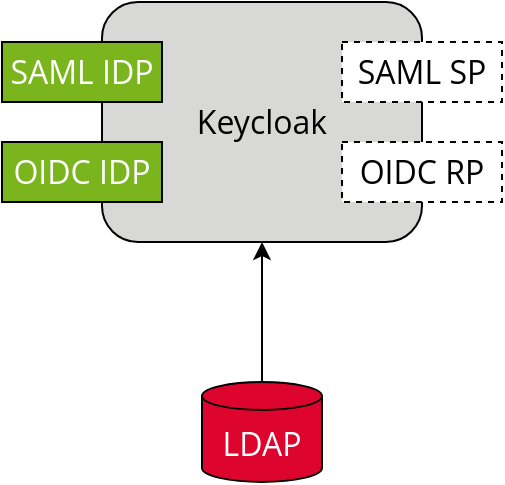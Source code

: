 <mxfile version="17.4.2" type="device" pages="2"><diagram id="iMa7SxfbFR8RP_zOvoB8" name="Seite-1"><mxGraphModel dx="1185" dy="854" grid="1" gridSize="10" guides="1" tooltips="1" connect="1" arrows="1" fold="1" page="1" pageScale="1" pageWidth="1169" pageHeight="827" math="0" shadow="0"><root><mxCell id="0"/><mxCell id="1" parent="0"/><mxCell id="hwzBGW52ITV76m2d8RzL-7" style="edgeStyle=orthogonalEdgeStyle;rounded=0;orthogonalLoop=1;jettySize=auto;html=1;exitX=0.5;exitY=0;exitDx=0;exitDy=0;exitPerimeter=0;fontFamily=Open Sans;fontSize=16;" edge="1" parent="1" source="hwzBGW52ITV76m2d8RzL-5" target="hwzBGW52ITV76m2d8RzL-3"><mxGeometry relative="1" as="geometry"/></mxCell><mxCell id="hwzBGW52ITV76m2d8RzL-3" value="Keycloak" style="rounded=1;whiteSpace=wrap;html=1;fillColor=#D8D8D6;fontFamily=Open Sans;fontSize=16;" vertex="1" parent="1"><mxGeometry x="360" y="260" width="160" height="120" as="geometry"/></mxCell><mxCell id="hwzBGW52ITV76m2d8RzL-5" value="LDAP" style="shape=cylinder3;whiteSpace=wrap;html=1;boundedLbl=1;backgroundOutline=1;size=7;fillColor=#DD042D;strokeColor=#000000;fontColor=#FFFFFF;fontFamily=Open Sans;fontSize=16;" vertex="1" parent="1"><mxGeometry x="410" y="450" width="60" height="50" as="geometry"/></mxCell><mxCell id="hwzBGW52ITV76m2d8RzL-9" value="SAML IDP" style="rounded=0;whiteSpace=wrap;html=1;fillColor=#7AB51D;fontColor=#FFFFFF;fontFamily=Open Sans;fontSize=16;" vertex="1" parent="1"><mxGeometry x="310" y="280" width="80" height="30" as="geometry"/></mxCell><mxCell id="hwzBGW52ITV76m2d8RzL-10" value="OIDC IDP" style="rounded=0;whiteSpace=wrap;html=1;fillColor=#7AB51D;fontColor=#FFFFFF;fontFamily=Open Sans;fontSize=16;" vertex="1" parent="1"><mxGeometry x="310" y="330" width="80" height="30" as="geometry"/></mxCell><mxCell id="hwzBGW52ITV76m2d8RzL-11" value="SAML SP" style="rounded=0;whiteSpace=wrap;html=1;dashed=1;fontFamily=Open Sans;fontSize=16;" vertex="1" parent="1"><mxGeometry x="480" y="280" width="80" height="30" as="geometry"/></mxCell><mxCell id="hwzBGW52ITV76m2d8RzL-12" value="OIDC RP" style="rounded=0;whiteSpace=wrap;html=1;dashed=1;fontFamily=Open Sans;fontSize=16;" vertex="1" parent="1"><mxGeometry x="480" y="330" width="80" height="30" as="geometry"/></mxCell></root></mxGraphModel></diagram><diagram name="Ad-hoc federation" id="nE-D85lVyJ-Nqsc0FTuF"><mxGraphModel dx="1422" dy="1025" grid="1" gridSize="10" guides="1" tooltips="1" connect="1" arrows="1" fold="1" page="1" pageScale="1" pageWidth="1169" pageHeight="827" math="0" shadow="0"><root><mxCell id="Vckm_B5qtBVVwFJcUJIv-0"/><mxCell id="Vckm_B5qtBVVwFJcUJIv-1" parent="Vckm_B5qtBVVwFJcUJIv-0"/><mxCell id="Vckm_B5qtBVVwFJcUJIv-2" style="edgeStyle=orthogonalEdgeStyle;rounded=0;orthogonalLoop=1;jettySize=auto;html=1;entryX=0.5;entryY=0;entryDx=0;entryDy=0;entryPerimeter=0;" edge="1" parent="Vckm_B5qtBVVwFJcUJIv-1" source="Vckm_B5qtBVVwFJcUJIv-4" target="Vckm_B5qtBVVwFJcUJIv-5"><mxGeometry relative="1" as="geometry"/></mxCell><mxCell id="Vckm_B5qtBVVwFJcUJIv-3" value="User federation, Realm &quot;UCS&quot;" style="edgeLabel;html=1;align=center;verticalAlign=middle;resizable=0;points=[];" vertex="1" connectable="0" parent="Vckm_B5qtBVVwFJcUJIv-2"><mxGeometry x="-0.153" y="2" relative="1" as="geometry"><mxPoint as="offset"/></mxGeometry></mxCell><mxCell id="Vckm_B5qtBVVwFJcUJIv-4" value="Keycloak" style="rounded=1;whiteSpace=wrap;html=1;" vertex="1" parent="Vckm_B5qtBVVwFJcUJIv-1"><mxGeometry x="360" y="260" width="160" height="120" as="geometry"/></mxCell><mxCell id="Vckm_B5qtBVVwFJcUJIv-5" value="LDAP" style="shape=cylinder3;whiteSpace=wrap;html=1;boundedLbl=1;backgroundOutline=1;size=7;" vertex="1" parent="Vckm_B5qtBVVwFJcUJIv-1"><mxGeometry x="410" y="450" width="60" height="50" as="geometry"/></mxCell><mxCell id="Vckm_B5qtBVVwFJcUJIv-6" value="SAML IdP" style="rounded=0;whiteSpace=wrap;html=1;" vertex="1" parent="Vckm_B5qtBVVwFJcUJIv-1"><mxGeometry x="310" y="280" width="80" height="30" as="geometry"/></mxCell><mxCell id="Vckm_B5qtBVVwFJcUJIv-7" value="OIDC P" style="rounded=0;whiteSpace=wrap;html=1;" vertex="1" parent="Vckm_B5qtBVVwFJcUJIv-1"><mxGeometry x="310" y="330" width="80" height="30" as="geometry"/></mxCell><mxCell id="Vckm_B5qtBVVwFJcUJIv-8" style="edgeStyle=orthogonalEdgeStyle;rounded=0;orthogonalLoop=1;jettySize=auto;html=1;entryX=0;entryY=0.5;entryDx=0;entryDy=0;" edge="1" parent="Vckm_B5qtBVVwFJcUJIv-1" source="Vckm_B5qtBVVwFJcUJIv-9" target="Vckm_B5qtBVVwFJcUJIv-12"><mxGeometry relative="1" as="geometry"/></mxCell><mxCell id="Vckm_B5qtBVVwFJcUJIv-9" value="SAML SP" style="rounded=0;whiteSpace=wrap;html=1;" vertex="1" parent="Vckm_B5qtBVVwFJcUJIv-1"><mxGeometry x="480" y="280" width="80" height="30" as="geometry"/></mxCell><mxCell id="Vckm_B5qtBVVwFJcUJIv-10" value="OIDC RP" style="rounded=0;whiteSpace=wrap;html=1;dashed=1;" vertex="1" parent="Vckm_B5qtBVVwFJcUJIv-1"><mxGeometry x="480" y="330" width="80" height="30" as="geometry"/></mxCell><mxCell id="Vckm_B5qtBVVwFJcUJIv-11" value="ADFS" style="rounded=1;whiteSpace=wrap;html=1;" vertex="1" parent="Vckm_B5qtBVVwFJcUJIv-1"><mxGeometry x="810" y="260" width="160" height="120" as="geometry"/></mxCell><mxCell id="Vckm_B5qtBVVwFJcUJIv-12" value="SAML IdP" style="rounded=0;whiteSpace=wrap;html=1;" vertex="1" parent="Vckm_B5qtBVVwFJcUJIv-1"><mxGeometry x="760" y="280" width="80" height="30" as="geometry"/></mxCell><mxCell id="Vckm_B5qtBVVwFJcUJIv-13" value="OIDC P" style="rounded=0;whiteSpace=wrap;html=1;" vertex="1" parent="Vckm_B5qtBVVwFJcUJIv-1"><mxGeometry x="760" y="330" width="80" height="30" as="geometry"/></mxCell><mxCell id="Vckm_B5qtBVVwFJcUJIv-14" value="SAML SP" style="rounded=0;whiteSpace=wrap;html=1;dashed=1;" vertex="1" parent="Vckm_B5qtBVVwFJcUJIv-1"><mxGeometry x="930" y="280" width="80" height="30" as="geometry"/></mxCell><mxCell id="Vckm_B5qtBVVwFJcUJIv-15" value="OIDC RP" style="rounded=0;whiteSpace=wrap;html=1;dashed=1;" vertex="1" parent="Vckm_B5qtBVVwFJcUJIv-1"><mxGeometry x="930" y="330" width="80" height="30" as="geometry"/></mxCell></root></mxGraphModel></diagram></mxfile>
